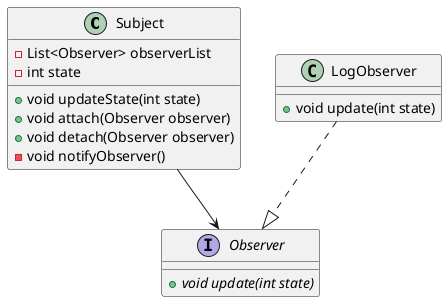 @startuml
class Subject{
   - List<Observer> observerList
   - int state
   + void updateState(int state)
   + void attach(Observer observer)
   + void detach(Observer observer)
   - void notifyObserver()
}
interface Observer{
   + {abstract} void update(int state)
}
class LogObserver{
   + void update(int state)
}
LogObserver ..|> Observer
Subject --> Observer
@enduml